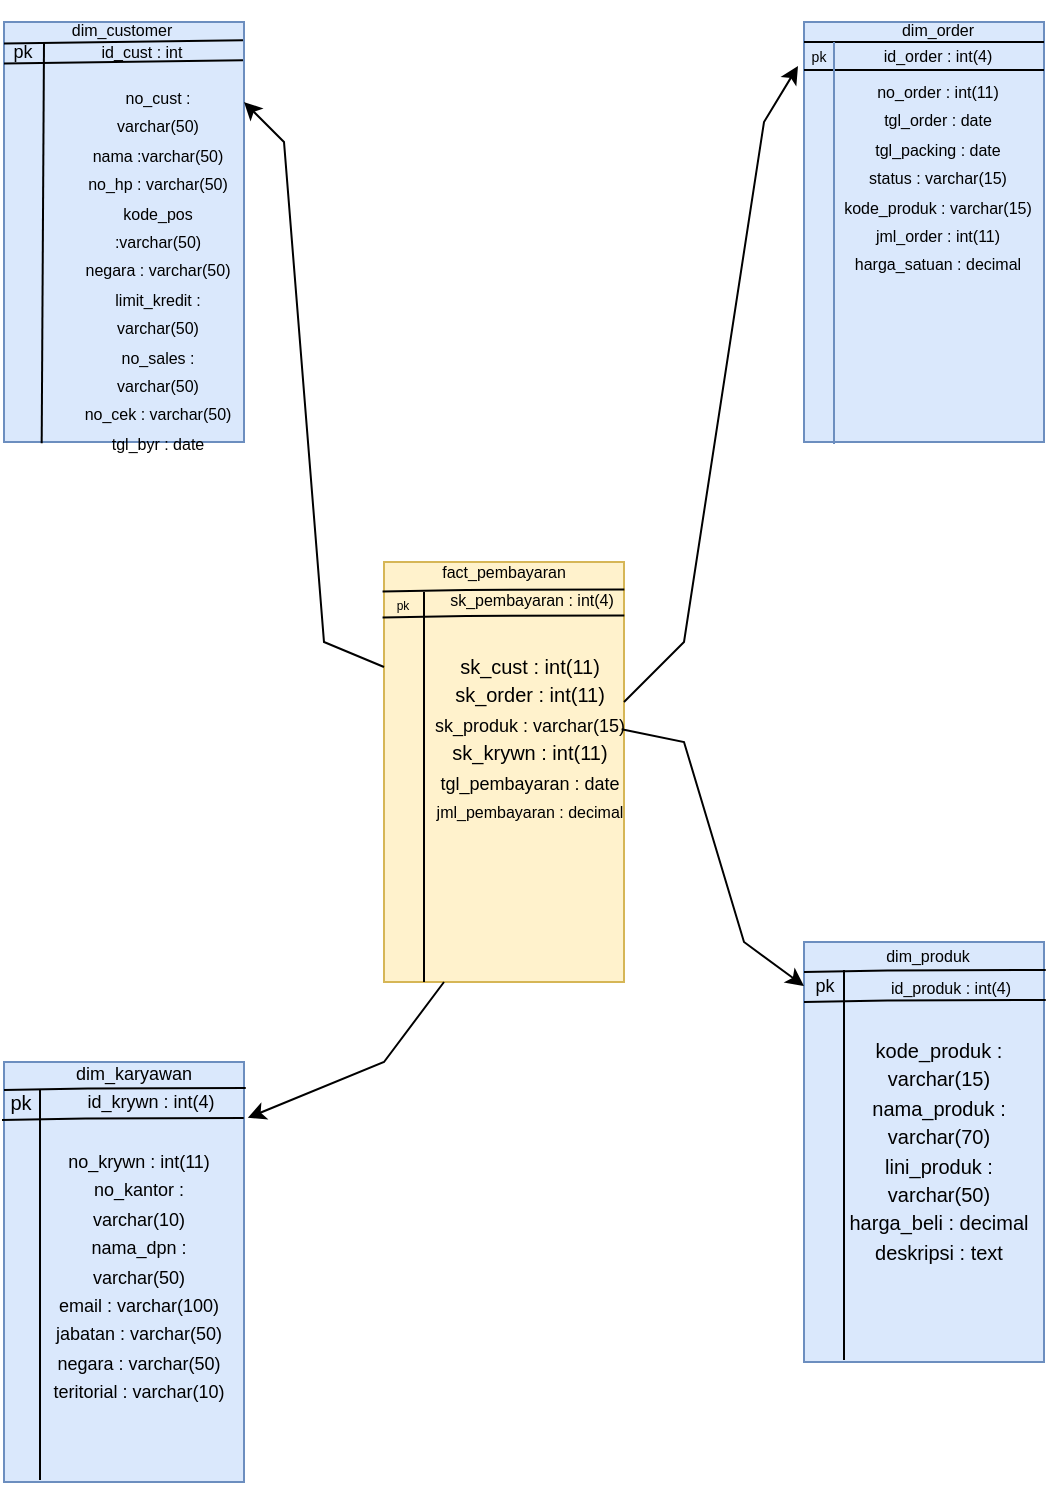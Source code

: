 <mxfile version="15.8.6"><diagram id="GxK9otyZxG2wYAbgW-Oj" name="Page-1"><mxGraphModel dx="642" dy="312" grid="1" gridSize="10" guides="1" tooltips="1" connect="1" arrows="1" fold="1" page="1" pageScale="1" pageWidth="850" pageHeight="1100" math="0" shadow="0"><root><mxCell id="0"/><mxCell id="1" parent="0"/><mxCell id="llVBeWY4gzHnUX0cgs43-1" value="" style="rounded=0;whiteSpace=wrap;html=1;fillColor=#dae8fc;strokeColor=#6c8ebf;" vertex="1" parent="1"><mxGeometry x="100" y="50" width="120" height="210" as="geometry"/></mxCell><mxCell id="llVBeWY4gzHnUX0cgs43-2" value="" style="rounded=0;whiteSpace=wrap;html=1;fillColor=#dae8fc;strokeColor=#6c8ebf;" vertex="1" parent="1"><mxGeometry x="500" y="50" width="120" height="210" as="geometry"/></mxCell><mxCell id="llVBeWY4gzHnUX0cgs43-3" value="" style="rounded=0;whiteSpace=wrap;html=1;fillColor=#fff2cc;strokeColor=#d6b656;" vertex="1" parent="1"><mxGeometry x="290" y="320" width="120" height="210" as="geometry"/></mxCell><mxCell id="llVBeWY4gzHnUX0cgs43-4" value="" style="rounded=0;whiteSpace=wrap;html=1;fillColor=#dae8fc;strokeColor=#6c8ebf;" vertex="1" parent="1"><mxGeometry x="500" y="510" width="120" height="210" as="geometry"/></mxCell><mxCell id="llVBeWY4gzHnUX0cgs43-5" value="" style="rounded=0;whiteSpace=wrap;html=1;fillColor=#dae8fc;strokeColor=#6c8ebf;" vertex="1" parent="1"><mxGeometry x="100" y="570" width="120" height="210" as="geometry"/></mxCell><mxCell id="llVBeWY4gzHnUX0cgs43-6" value="" style="endArrow=none;html=1;rounded=0;exitX=0.157;exitY=1.003;exitDx=0;exitDy=0;exitPerimeter=0;" edge="1" parent="1" source="llVBeWY4gzHnUX0cgs43-1"><mxGeometry width="50" height="50" relative="1" as="geometry"><mxPoint x="70" y="100" as="sourcePoint"/><mxPoint x="120" y="60" as="targetPoint"/></mxGeometry></mxCell><mxCell id="llVBeWY4gzHnUX0cgs43-7" value="" style="endArrow=none;html=1;rounded=0;exitX=0;exitY=0.061;exitDx=0;exitDy=0;exitPerimeter=0;entryX=0.996;entryY=0.053;entryDx=0;entryDy=0;entryPerimeter=0;" edge="1" parent="1"><mxGeometry width="50" height="50" relative="1" as="geometry"><mxPoint x="100" y="60.81" as="sourcePoint"/><mxPoint x="219.52" y="59.13" as="targetPoint"/></mxGeometry></mxCell><mxCell id="llVBeWY4gzHnUX0cgs43-8" value="" style="endArrow=none;html=1;rounded=0;exitX=0;exitY=0.061;exitDx=0;exitDy=0;exitPerimeter=0;entryX=0.996;entryY=0.053;entryDx=0;entryDy=0;entryPerimeter=0;" edge="1" parent="1"><mxGeometry width="50" height="50" relative="1" as="geometry"><mxPoint x="100" y="70.81" as="sourcePoint"/><mxPoint x="219.52" y="69.13" as="targetPoint"/></mxGeometry></mxCell><mxCell id="llVBeWY4gzHnUX0cgs43-9" value="&lt;font style=&quot;font-size: 8px&quot;&gt;dim_customer&lt;/font&gt;" style="text;whiteSpace=wrap;html=1;align=center;" vertex="1" parent="1"><mxGeometry x="129" y="39" width="60" height="20" as="geometry"/></mxCell><mxCell id="llVBeWY4gzHnUX0cgs43-10" value="&lt;font style=&quot;font-size: 9px&quot;&gt;pk&lt;/font&gt;" style="text;whiteSpace=wrap;html=1;align=center;" vertex="1" parent="1"><mxGeometry x="99" y="50" width="21" height="20" as="geometry"/></mxCell><mxCell id="llVBeWY4gzHnUX0cgs43-13" value="&lt;font style=&quot;font-size: 8px&quot;&gt;id_cust : int&lt;/font&gt;" style="text;whiteSpace=wrap;html=1;align=center;" vertex="1" parent="1"><mxGeometry x="139" y="50" width="60" height="19" as="geometry"/></mxCell><mxCell id="llVBeWY4gzHnUX0cgs43-16" value="&lt;font style=&quot;font-size: 8px&quot;&gt;no_order : int(11)&lt;br&gt;tgl_order : date&lt;br&gt;tgl_packing : date&lt;br&gt;status : varchar(15)&lt;br&gt;kode_produk : varchar(15)&lt;br&gt;jml_order : int(11)&lt;br&gt;harga_satuan : decimal&lt;br&gt;&lt;br&gt;&lt;/font&gt;" style="text;whiteSpace=wrap;html=1;align=center;" vertex="1" parent="1"><mxGeometry x="512" y="70" width="110" height="20" as="geometry"/></mxCell><mxCell id="llVBeWY4gzHnUX0cgs43-19" value="" style="endArrow=none;html=1;rounded=0;fontSize=6;" edge="1" parent="1" target="llVBeWY4gzHnUX0cgs43-2"><mxGeometry width="50" height="50" relative="1" as="geometry"><mxPoint x="500" y="74" as="sourcePoint"/><mxPoint x="560" y="24" as="targetPoint"/><Array as="points"><mxPoint x="620" y="74"/></Array></mxGeometry></mxCell><mxCell id="llVBeWY4gzHnUX0cgs43-20" value="" style="endArrow=none;html=1;rounded=0;fontSize=6;" edge="1" parent="1"><mxGeometry width="50" height="50" relative="1" as="geometry"><mxPoint x="500" y="60" as="sourcePoint"/><mxPoint x="620" y="60" as="targetPoint"/><Array as="points"><mxPoint x="620" y="60"/></Array></mxGeometry></mxCell><mxCell id="llVBeWY4gzHnUX0cgs43-22" value="" style="endArrow=none;html=1;rounded=0;fontSize=6;fillColor=#dae8fc;strokeColor=#6c8ebf;" edge="1" parent="1"><mxGeometry width="50" height="50" relative="1" as="geometry"><mxPoint x="515" y="261" as="sourcePoint"/><mxPoint x="515" y="60" as="targetPoint"/></mxGeometry></mxCell><mxCell id="llVBeWY4gzHnUX0cgs43-24" value="" style="endArrow=none;html=1;rounded=0;fontSize=6;entryX=0.993;entryY=0.089;entryDx=0;entryDy=0;entryPerimeter=0;exitX=-0.006;exitY=0.132;exitDx=0;exitDy=0;exitPerimeter=0;" edge="1" parent="1" source="llVBeWY4gzHnUX0cgs43-3"><mxGeometry width="50" height="50" relative="1" as="geometry"><mxPoint x="291" y="348" as="sourcePoint"/><mxPoint x="410.16" y="346.69" as="targetPoint"/><Array as="points"><mxPoint x="331" y="347"/></Array></mxGeometry></mxCell><mxCell id="llVBeWY4gzHnUX0cgs43-26" value="" style="endArrow=none;html=1;rounded=0;fontSize=6;entryX=0.993;entryY=0.089;entryDx=0;entryDy=0;entryPerimeter=0;exitX=-0.006;exitY=0.132;exitDx=0;exitDy=0;exitPerimeter=0;" edge="1" parent="1"><mxGeometry width="50" height="50" relative="1" as="geometry"><mxPoint x="289.28" y="334.72" as="sourcePoint"/><mxPoint x="410.16" y="333.69" as="targetPoint"/><Array as="points"><mxPoint x="331" y="334"/></Array></mxGeometry></mxCell><mxCell id="llVBeWY4gzHnUX0cgs43-28" value="" style="endArrow=none;html=1;rounded=0;fontSize=6;" edge="1" parent="1"><mxGeometry width="50" height="50" relative="1" as="geometry"><mxPoint x="310" y="530" as="sourcePoint"/><mxPoint x="310" y="335" as="targetPoint"/></mxGeometry></mxCell><mxCell id="llVBeWY4gzHnUX0cgs43-29" value="" style="endArrow=none;html=1;rounded=0;fontSize=6;" edge="1" parent="1"><mxGeometry width="50" height="50" relative="1" as="geometry"><mxPoint x="520" y="719" as="sourcePoint"/><mxPoint x="520" y="524" as="targetPoint"/></mxGeometry></mxCell><mxCell id="llVBeWY4gzHnUX0cgs43-30" value="" style="endArrow=none;html=1;rounded=0;fontSize=6;entryX=0.993;entryY=0.089;entryDx=0;entryDy=0;entryPerimeter=0;exitX=-0.006;exitY=0.132;exitDx=0;exitDy=0;exitPerimeter=0;" edge="1" parent="1"><mxGeometry width="50" height="50" relative="1" as="geometry"><mxPoint x="500" y="525.03" as="sourcePoint"/><mxPoint x="620.88" y="524" as="targetPoint"/><Array as="points"><mxPoint x="541.72" y="524.31"/></Array></mxGeometry></mxCell><mxCell id="llVBeWY4gzHnUX0cgs43-31" value="" style="endArrow=none;html=1;rounded=0;fontSize=6;entryX=0.993;entryY=0.089;entryDx=0;entryDy=0;entryPerimeter=0;exitX=-0.006;exitY=0.132;exitDx=0;exitDy=0;exitPerimeter=0;" edge="1" parent="1"><mxGeometry width="50" height="50" relative="1" as="geometry"><mxPoint x="500" y="540.03" as="sourcePoint"/><mxPoint x="620.88" y="539" as="targetPoint"/><Array as="points"><mxPoint x="541.72" y="539.31"/></Array></mxGeometry></mxCell><mxCell id="llVBeWY4gzHnUX0cgs43-32" value="" style="endArrow=none;html=1;rounded=0;fontSize=6;entryX=0.993;entryY=0.089;entryDx=0;entryDy=0;entryPerimeter=0;exitX=-0.006;exitY=0.132;exitDx=0;exitDy=0;exitPerimeter=0;" edge="1" parent="1"><mxGeometry width="50" height="50" relative="1" as="geometry"><mxPoint x="100" y="584.03" as="sourcePoint"/><mxPoint x="220.88" y="583" as="targetPoint"/><Array as="points"><mxPoint x="141.72" y="583.31"/></Array></mxGeometry></mxCell><mxCell id="llVBeWY4gzHnUX0cgs43-33" value="" style="endArrow=none;html=1;rounded=0;fontSize=6;entryX=0.993;entryY=0.089;entryDx=0;entryDy=0;entryPerimeter=0;exitX=-0.006;exitY=0.132;exitDx=0;exitDy=0;exitPerimeter=0;" edge="1" parent="1"><mxGeometry width="50" height="50" relative="1" as="geometry"><mxPoint x="99" y="599.03" as="sourcePoint"/><mxPoint x="219.88" y="598" as="targetPoint"/><Array as="points"><mxPoint x="140.72" y="598.31"/></Array></mxGeometry></mxCell><mxCell id="llVBeWY4gzHnUX0cgs43-34" value="" style="endArrow=none;html=1;rounded=0;fontSize=6;" edge="1" parent="1"><mxGeometry width="50" height="50" relative="1" as="geometry"><mxPoint x="118" y="779" as="sourcePoint"/><mxPoint x="118" y="584" as="targetPoint"/></mxGeometry></mxCell><mxCell id="llVBeWY4gzHnUX0cgs43-35" value="&lt;font&gt;&lt;font size=&quot;1&quot;&gt;sk_cust : int(11)&lt;/font&gt;&lt;br&gt;&lt;font size=&quot;1&quot;&gt;sk_order : int(11)&lt;/font&gt;&lt;br&gt;&lt;font style=&quot;font-size: 9px&quot;&gt;sk_produk : varchar(15)&lt;/font&gt;&lt;br&gt;&lt;font size=&quot;1&quot;&gt;sk_krywn : int(11)&lt;/font&gt;&lt;br&gt;&lt;font style=&quot;font-size: 9px&quot;&gt;tgl_pembayaran : date&lt;/font&gt;&lt;br&gt;&lt;font style=&quot;font-size: 8px&quot;&gt;jml_pembayaran : decimal&lt;/font&gt;&lt;br&gt;&lt;br&gt;&lt;/font&gt;" style="text;whiteSpace=wrap;html=1;align=center;" vertex="1" parent="1"><mxGeometry x="308" y="358" width="110" height="20" as="geometry"/></mxCell><mxCell id="llVBeWY4gzHnUX0cgs43-36" value="&lt;font style=&quot;font-size: 10px&quot;&gt;kode_produk : varchar(15)&lt;br&gt;nama_produk : varchar(70)&lt;br&gt;lini_produk : varchar(50)&lt;br&gt;harga_beli : decimal&lt;br&gt;deskripsi : text&lt;br&gt;&lt;/font&gt;" style="text;whiteSpace=wrap;html=1;align=center;" vertex="1" parent="1"><mxGeometry x="520" y="550" width="95" height="20" as="geometry"/></mxCell><mxCell id="llVBeWY4gzHnUX0cgs43-37" value="&lt;font style=&quot;font-size: 9px&quot;&gt;no_krywn : int(11)&lt;br&gt;no_kantor : varchar(10)&lt;br&gt;nama_dpn : varchar(50)&lt;br&gt;email : varchar(100)&lt;br&gt;jabatan : varchar(50)&lt;br&gt;negara : varchar(50)&lt;br&gt;teritorial : varchar(10)&lt;br&gt;&lt;br&gt;&lt;/font&gt;" style="text;whiteSpace=wrap;html=1;align=center;" vertex="1" parent="1"><mxGeometry x="123" y="605" width="89" height="20" as="geometry"/></mxCell><mxCell id="llVBeWY4gzHnUX0cgs43-38" value="&lt;font style=&quot;font-size: 8px&quot;&gt;id_order : int(4)&lt;/font&gt;" style="text;whiteSpace=wrap;html=1;align=center;" vertex="1" parent="1"><mxGeometry x="537" y="52" width="60" height="20" as="geometry"/></mxCell><mxCell id="llVBeWY4gzHnUX0cgs43-40" value="&lt;font style=&quot;font-size: 8px&quot;&gt;no_cust : varchar(50)&lt;br&gt;nama :varchar(50)&lt;br&gt;no_hp : varchar(50)&lt;br&gt;kode_pos :varchar(50)&lt;br&gt;negara : varchar(50)&lt;br&gt;limit_kredit : varchar(50)&lt;br&gt;no_sales : varchar(50)&lt;br&gt;no_cek : varchar(50)&lt;br&gt;tgl_byr : date&lt;br&gt;&lt;br&gt;&lt;/font&gt;" style="text;whiteSpace=wrap;html=1;align=center;" vertex="1" parent="1"><mxGeometry x="139" y="73" width="76" height="20" as="geometry"/></mxCell><mxCell id="llVBeWY4gzHnUX0cgs43-42" value="&lt;font style=&quot;font-size: 8px&quot;&gt;dim_produk&lt;/font&gt;" style="text;whiteSpace=wrap;html=1;align=center;" vertex="1" parent="1"><mxGeometry x="532" y="502" width="60" height="20" as="geometry"/></mxCell><mxCell id="llVBeWY4gzHnUX0cgs43-43" value="&lt;font style=&quot;font-size: 9px&quot;&gt;id_krywn : int(4)&lt;/font&gt;" style="text;whiteSpace=wrap;html=1;align=center;" vertex="1" parent="1"><mxGeometry x="137" y="575" width="73" height="20" as="geometry"/></mxCell><mxCell id="llVBeWY4gzHnUX0cgs43-44" value="&lt;font style=&quot;font-size: 8px&quot;&gt;sk_pembayaran : int(4)&lt;/font&gt;" style="text;whiteSpace=wrap;html=1;align=center;" vertex="1" parent="1"><mxGeometry x="318" y="324" width="92" height="20" as="geometry"/></mxCell><mxCell id="llVBeWY4gzHnUX0cgs43-45" value="&lt;font style=&quot;font-size: 8px&quot;&gt;id_produk : int(4)&lt;/font&gt;" style="text;whiteSpace=wrap;html=1;align=center;" vertex="1" parent="1"><mxGeometry x="537" y="518" width="73" height="20" as="geometry"/></mxCell><mxCell id="llVBeWY4gzHnUX0cgs43-49" value="&lt;font style=&quot;font-size: 9px&quot;&gt;dim_karyawan&lt;/font&gt;" style="text;whiteSpace=wrap;html=1;align=center;" vertex="1" parent="1"><mxGeometry x="135" y="561" width="60" height="20" as="geometry"/></mxCell><mxCell id="llVBeWY4gzHnUX0cgs43-50" value="&lt;font style=&quot;font-size: 8px&quot;&gt;fact_pembayaran&lt;/font&gt;" style="text;whiteSpace=wrap;html=1;align=center;" vertex="1" parent="1"><mxGeometry x="320" y="310" width="60" height="20" as="geometry"/></mxCell><mxCell id="llVBeWY4gzHnUX0cgs43-51" value="&lt;font style=&quot;font-size: 8px&quot;&gt;dim_order&lt;/font&gt;" style="text;whiteSpace=wrap;html=1;align=center;" vertex="1" parent="1"><mxGeometry x="537" y="39" width="60" height="20" as="geometry"/></mxCell><mxCell id="llVBeWY4gzHnUX0cgs43-52" value="&lt;font style=&quot;font-size: 9px&quot;&gt;pk&lt;/font&gt;" style="text;whiteSpace=wrap;html=1;align=center;" vertex="1" parent="1"><mxGeometry x="500" y="517" width="21" height="20" as="geometry"/></mxCell><mxCell id="llVBeWY4gzHnUX0cgs43-53" value="&lt;font style=&quot;font-size: 10px&quot;&gt;pk&lt;/font&gt;" style="text;whiteSpace=wrap;html=1;align=center;" vertex="1" parent="1"><mxGeometry x="98" y="576" width="21" height="20" as="geometry"/></mxCell><mxCell id="llVBeWY4gzHnUX0cgs43-54" value="&lt;font style=&quot;font-size: 6px&quot;&gt;pk&lt;/font&gt;" style="text;whiteSpace=wrap;html=1;align=center;" vertex="1" parent="1"><mxGeometry x="289" y="326" width="21" height="20" as="geometry"/></mxCell><mxCell id="llVBeWY4gzHnUX0cgs43-55" value="&lt;font style=&quot;font-size: 7px&quot;&gt;pk&lt;/font&gt;" style="text;whiteSpace=wrap;html=1;align=center;" vertex="1" parent="1"><mxGeometry x="497" y="52" width="21" height="20" as="geometry"/></mxCell><mxCell id="llVBeWY4gzHnUX0cgs43-58" value="" style="endArrow=classic;html=1;rounded=0;fontSize=6;exitX=0;exitY=0.25;exitDx=0;exitDy=0;" edge="1" parent="1" source="llVBeWY4gzHnUX0cgs43-3"><mxGeometry width="50" height="50" relative="1" as="geometry"><mxPoint x="270" y="370" as="sourcePoint"/><mxPoint x="220" y="90" as="targetPoint"/><Array as="points"><mxPoint x="260" y="360"/><mxPoint x="240" y="110"/></Array></mxGeometry></mxCell><mxCell id="llVBeWY4gzHnUX0cgs43-59" value="" style="endArrow=classic;html=1;rounded=0;fontSize=6;entryX=0;entryY=1;entryDx=0;entryDy=0;" edge="1" parent="1" target="llVBeWY4gzHnUX0cgs43-55"><mxGeometry width="50" height="50" relative="1" as="geometry"><mxPoint x="410" y="390" as="sourcePoint"/><mxPoint x="440" y="220" as="targetPoint"/><Array as="points"><mxPoint x="440" y="360"/><mxPoint x="480" y="100"/></Array></mxGeometry></mxCell><mxCell id="llVBeWY4gzHnUX0cgs43-60" value="" style="endArrow=classic;html=1;rounded=0;fontSize=6;entryX=1.016;entryY=0.133;entryDx=0;entryDy=0;entryPerimeter=0;exitX=0.25;exitY=1;exitDx=0;exitDy=0;" edge="1" parent="1" source="llVBeWY4gzHnUX0cgs43-3" target="llVBeWY4gzHnUX0cgs43-5"><mxGeometry width="50" height="50" relative="1" as="geometry"><mxPoint x="330" y="540" as="sourcePoint"/><mxPoint x="440" y="450" as="targetPoint"/><Array as="points"><mxPoint x="290" y="570"/></Array></mxGeometry></mxCell><mxCell id="llVBeWY4gzHnUX0cgs43-61" value="" style="endArrow=classic;html=1;rounded=0;fontSize=6;entryX=0;entryY=0.75;entryDx=0;entryDy=0;exitX=0.99;exitY=0.398;exitDx=0;exitDy=0;exitPerimeter=0;" edge="1" parent="1" source="llVBeWY4gzHnUX0cgs43-3" target="llVBeWY4gzHnUX0cgs43-52"><mxGeometry width="50" height="50" relative="1" as="geometry"><mxPoint x="390" y="620" as="sourcePoint"/><mxPoint x="440" y="570" as="targetPoint"/><Array as="points"><mxPoint x="440" y="410"/><mxPoint x="470" y="510"/></Array></mxGeometry></mxCell></root></mxGraphModel></diagram></mxfile>